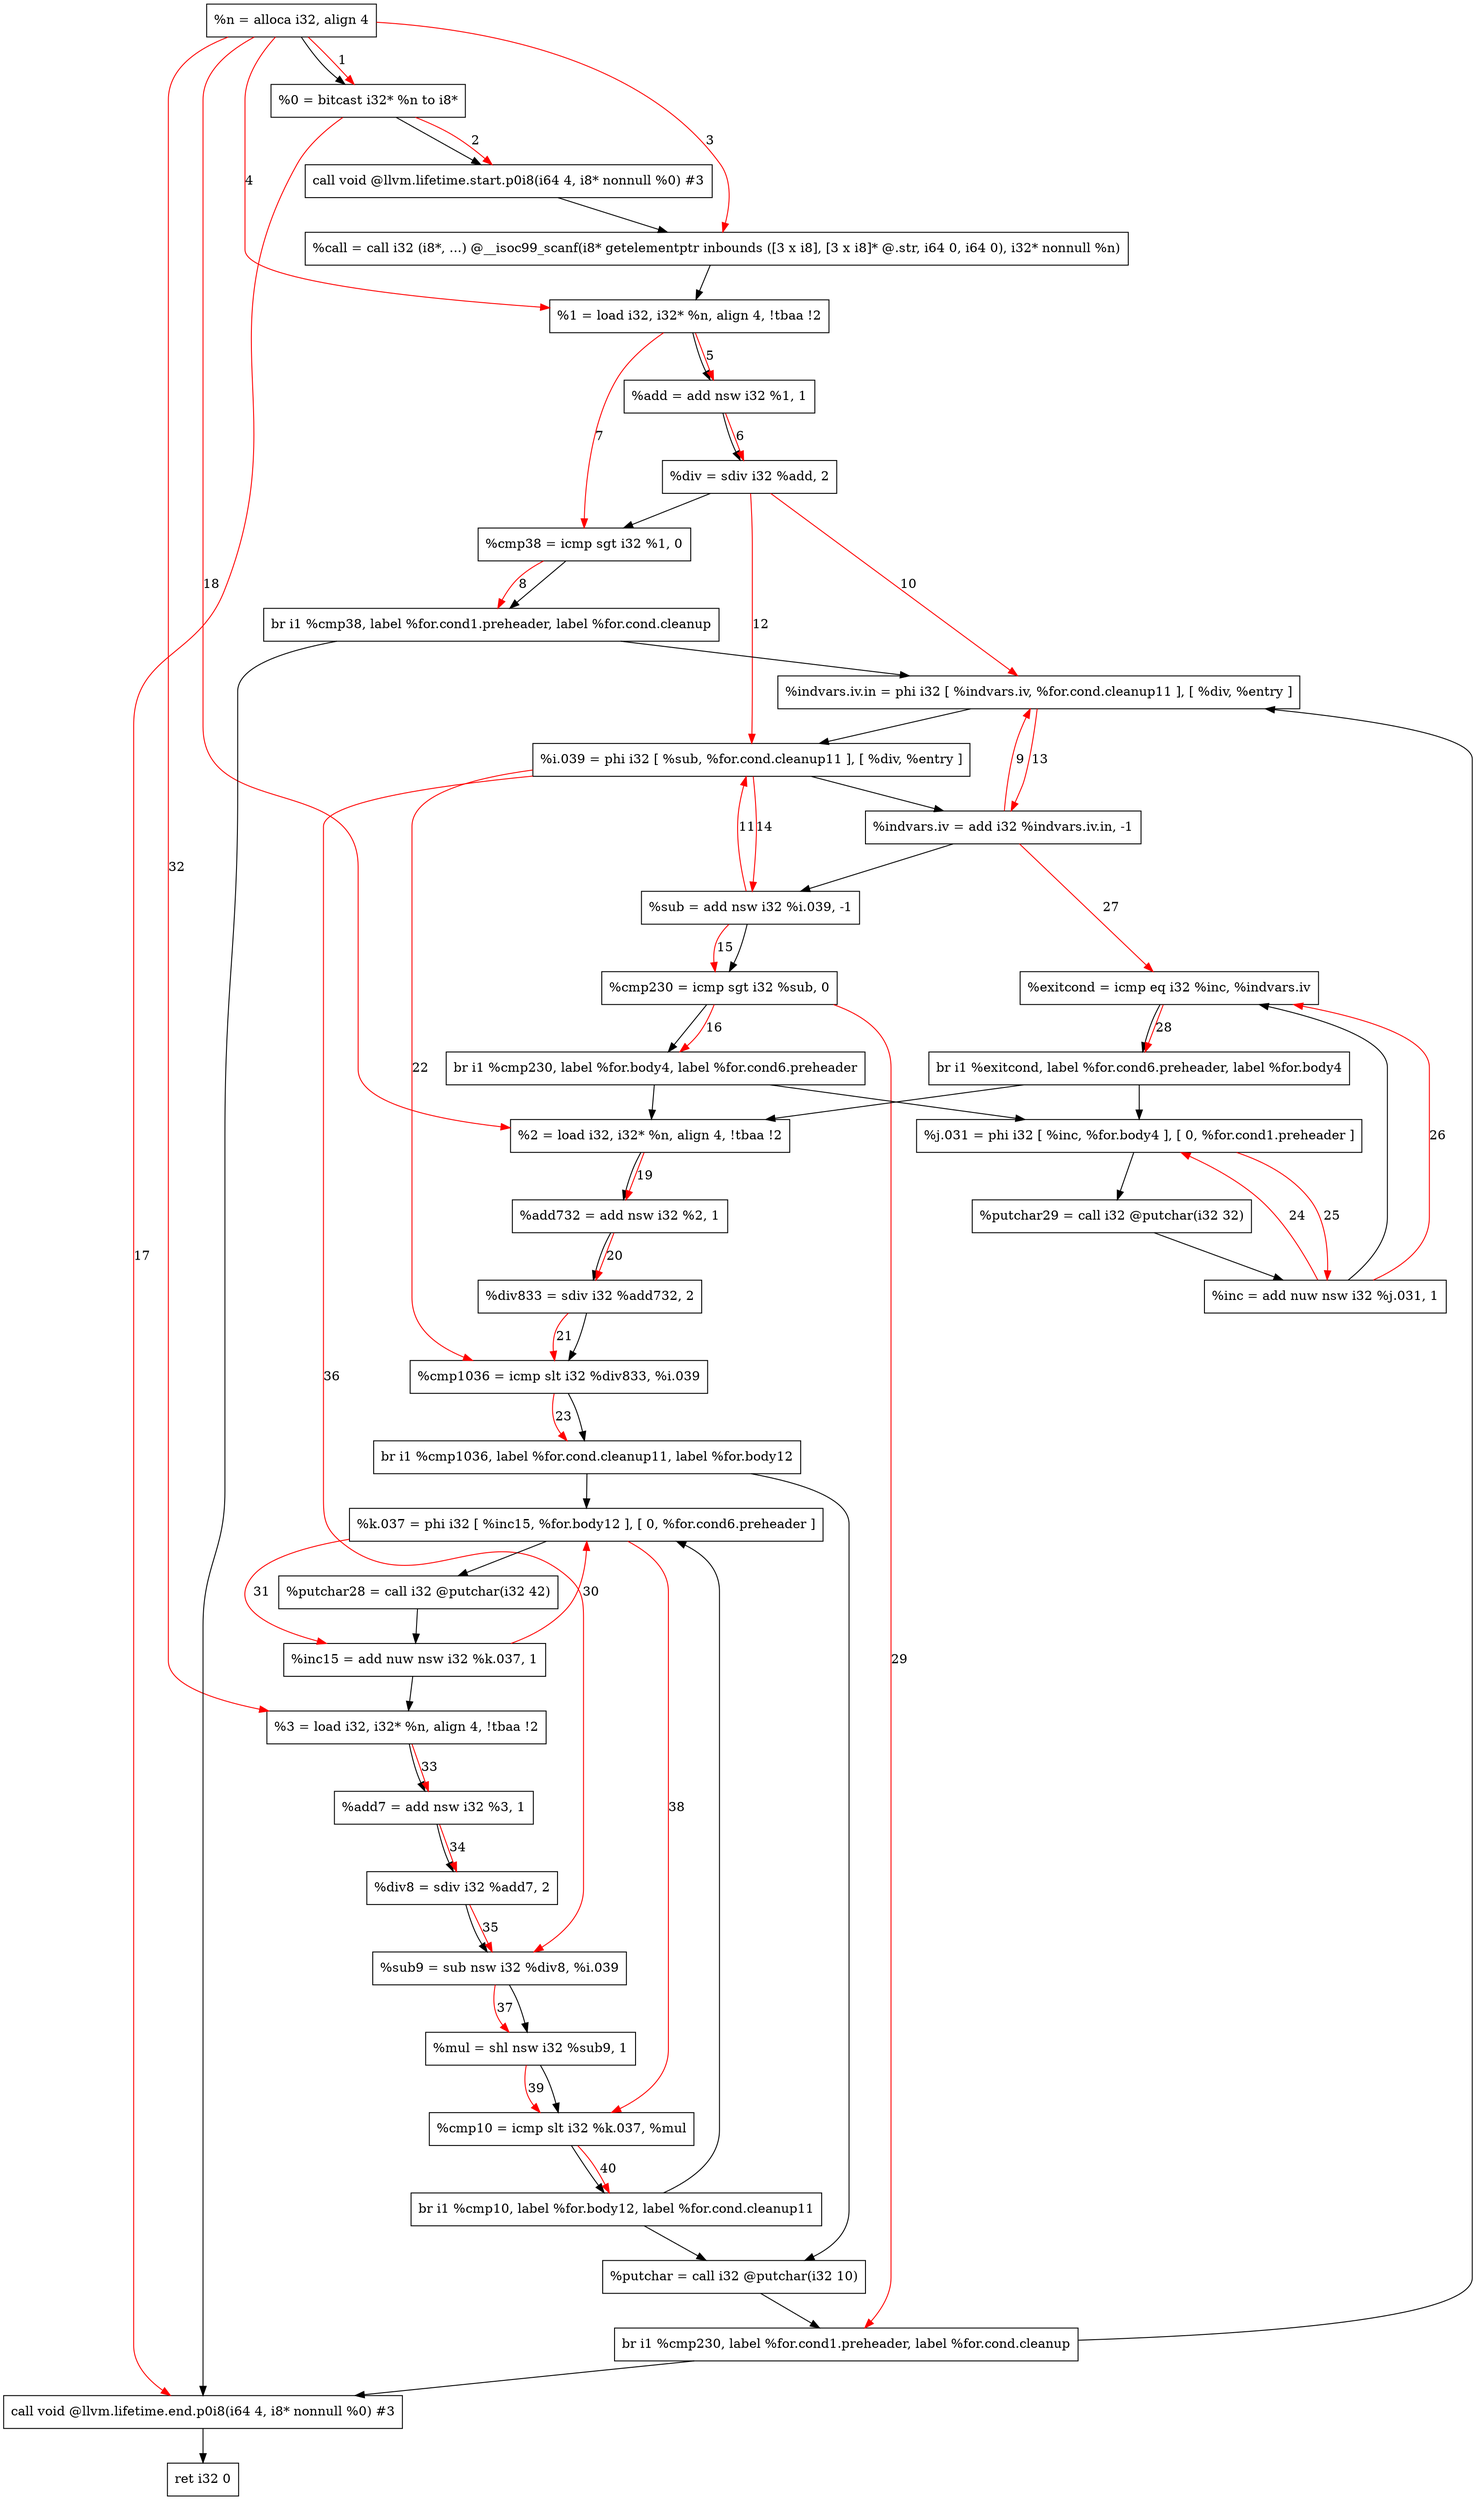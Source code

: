 digraph "CDFG for'func' function" {
	Node0x55b9ebf3d828[shape=record, label="  %n = alloca i32, align 4"]
	Node0x55b9ebf3dee8[shape=record, label="  %0 = bitcast i32* %n to i8*"]
	Node0x55b9ebf3e348[shape=record, label="  call void @llvm.lifetime.start.p0i8(i64 4, i8* nonnull %0) #3"]
	Node0x55b9ebf3e7a8[shape=record, label="  %call = call i32 (i8*, ...) @__isoc99_scanf(i8* getelementptr inbounds ([3 x i8], [3 x i8]* @.str, i64 0, i64 0), i32* nonnull %n)"]
	Node0x55b9ebf3e868[shape=record, label="  %1 = load i32, i32* %n, align 4, !tbaa !2"]
	Node0x55b9ebf3f7b0[shape=record, label="  %add = add nsw i32 %1, 1"]
	Node0x55b9ebf3f850[shape=record, label="  %div = sdiv i32 %add, 2"]
	Node0x55b9ebf3f910[shape=record, label="  %cmp38 = icmp sgt i32 %1, 0"]
	Node0x55b9ebed3348[shape=record, label="  br i1 %cmp38, label %for.cond1.preheader, label %for.cond.cleanup"]
	Node0x55b9ebf3fd18[shape=record, label="  %indvars.iv.in = phi i32 [ %indvars.iv, %for.cond.cleanup11 ], [ %div, %entry ]"]
	Node0x55b9ebf3fec8[shape=record, label="  %i.039 = phi i32 [ %sub, %for.cond.cleanup11 ], [ %div, %entry ]"]
	Node0x55b9ebf3ffb0[shape=record, label="  %indvars.iv = add i32 %indvars.iv.in, -1"]
	Node0x55b9ebf40020[shape=record, label="  %sub = add nsw i32 %i.039, -1"]
	Node0x55b9ebf40230[shape=record, label="  %cmp230 = icmp sgt i32 %sub, 0"]
	Node0x55b9ebed3468[shape=record, label="  br i1 %cmp230, label %for.body4, label %for.cond6.preheader"]
	Node0x55b9ebf40438[shape=record, label="  call void @llvm.lifetime.end.p0i8(i64 4, i8* nonnull %0) #3"]
	Node0x55b9ebf404f8[shape=record, label="  ret i32 0"]
	Node0x55b9ebf3fa38[shape=record, label="  %2 = load i32, i32* %n, align 4, !tbaa !2"]
	Node0x55b9ebf40b80[shape=record, label="  %add732 = add nsw i32 %2, 1"]
	Node0x55b9ebf40bf0[shape=record, label="  %div833 = sdiv i32 %add732, 2"]
	Node0x55b9ebf40c60[shape=record, label="  %cmp1036 = icmp slt i32 %div833, %i.039"]
	Node0x55b9ebf40df8[shape=record, label="  br i1 %cmp1036, label %for.cond.cleanup11, label %for.body12"]
	Node0x55b9ebf40e98[shape=record, label="  %j.031 = phi i32 [ %inc, %for.body4 ], [ 0, %for.cond1.preheader ]"]
	Node0x55b9ebf41090[shape=record, label="  %putchar29 = call i32 @putchar(i32 32)"]
	Node0x55b9ebf41190[shape=record, label="  %inc = add nuw nsw i32 %j.031, 1"]
	Node0x55b9ebf41200[shape=record, label="  %exitcond = icmp eq i32 %inc, %indvars.iv"]
	Node0x55b9ebf412e8[shape=record, label="  br i1 %exitcond, label %for.cond6.preheader, label %for.body4"]
	Node0x55b9ebf41360[shape=record, label="  %putchar = call i32 @putchar(i32 10)"]
	Node0x55b9ebf417c8[shape=record, label="  br i1 %cmp230, label %for.cond1.preheader, label %for.cond.cleanup"]
	Node0x55b9ebf41838[shape=record, label="  %k.037 = phi i32 [ %inc15, %for.body12 ], [ 0, %for.cond6.preheader ]"]
	Node0x55b9ebf41940[shape=record, label="  %putchar28 = call i32 @putchar(i32 42)"]
	Node0x55b9ebf41a10[shape=record, label="  %inc15 = add nuw nsw i32 %k.037, 1"]
	Node0x55b9ebf40d68[shape=record, label="  %3 = load i32, i32* %n, align 4, !tbaa !2"]
	Node0x55b9ebf41a80[shape=record, label="  %add7 = add nsw i32 %3, 1"]
	Node0x55b9ebf41af0[shape=record, label="  %div8 = sdiv i32 %add7, 2"]
	Node0x55b9ebf41b80[shape=record, label="  %sub9 = sub nsw i32 %div8, %i.039"]
	Node0x55b9ebf41c10[shape=record, label="  %mul = shl nsw i32 %sub9, 1"]
	Node0x55b9ebf41ca0[shape=record, label="  %cmp10 = icmp slt i32 %k.037, %mul"]
	Node0x55b9ebf41d78[shape=record, label="  br i1 %cmp10, label %for.body12, label %for.cond.cleanup11"]
	Node0x55b9ebf3d828 -> Node0x55b9ebf3dee8
	Node0x55b9ebf3dee8 -> Node0x55b9ebf3e348
	Node0x55b9ebf3e348 -> Node0x55b9ebf3e7a8
	Node0x55b9ebf3e7a8 -> Node0x55b9ebf3e868
	Node0x55b9ebf3e868 -> Node0x55b9ebf3f7b0
	Node0x55b9ebf3f7b0 -> Node0x55b9ebf3f850
	Node0x55b9ebf3f850 -> Node0x55b9ebf3f910
	Node0x55b9ebf3f910 -> Node0x55b9ebed3348
	Node0x55b9ebed3348 -> Node0x55b9ebf3fd18
	Node0x55b9ebed3348 -> Node0x55b9ebf40438
	Node0x55b9ebf3fd18 -> Node0x55b9ebf3fec8
	Node0x55b9ebf3fec8 -> Node0x55b9ebf3ffb0
	Node0x55b9ebf3ffb0 -> Node0x55b9ebf40020
	Node0x55b9ebf40020 -> Node0x55b9ebf40230
	Node0x55b9ebf40230 -> Node0x55b9ebed3468
	Node0x55b9ebed3468 -> Node0x55b9ebf40e98
	Node0x55b9ebed3468 -> Node0x55b9ebf3fa38
	Node0x55b9ebf40438 -> Node0x55b9ebf404f8
	Node0x55b9ebf3fa38 -> Node0x55b9ebf40b80
	Node0x55b9ebf40b80 -> Node0x55b9ebf40bf0
	Node0x55b9ebf40bf0 -> Node0x55b9ebf40c60
	Node0x55b9ebf40c60 -> Node0x55b9ebf40df8
	Node0x55b9ebf40df8 -> Node0x55b9ebf41360
	Node0x55b9ebf40df8 -> Node0x55b9ebf41838
	Node0x55b9ebf40e98 -> Node0x55b9ebf41090
	Node0x55b9ebf41090 -> Node0x55b9ebf41190
	Node0x55b9ebf41190 -> Node0x55b9ebf41200
	Node0x55b9ebf41200 -> Node0x55b9ebf412e8
	Node0x55b9ebf412e8 -> Node0x55b9ebf3fa38
	Node0x55b9ebf412e8 -> Node0x55b9ebf40e98
	Node0x55b9ebf41360 -> Node0x55b9ebf417c8
	Node0x55b9ebf417c8 -> Node0x55b9ebf3fd18
	Node0x55b9ebf417c8 -> Node0x55b9ebf40438
	Node0x55b9ebf41838 -> Node0x55b9ebf41940
	Node0x55b9ebf41940 -> Node0x55b9ebf41a10
	Node0x55b9ebf41a10 -> Node0x55b9ebf40d68
	Node0x55b9ebf40d68 -> Node0x55b9ebf41a80
	Node0x55b9ebf41a80 -> Node0x55b9ebf41af0
	Node0x55b9ebf41af0 -> Node0x55b9ebf41b80
	Node0x55b9ebf41b80 -> Node0x55b9ebf41c10
	Node0x55b9ebf41c10 -> Node0x55b9ebf41ca0
	Node0x55b9ebf41ca0 -> Node0x55b9ebf41d78
	Node0x55b9ebf41d78 -> Node0x55b9ebf41838
	Node0x55b9ebf41d78 -> Node0x55b9ebf41360
edge [color=red]
	Node0x55b9ebf3d828 -> Node0x55b9ebf3dee8[label="1"]
	Node0x55b9ebf3dee8 -> Node0x55b9ebf3e348[label="2"]
	Node0x55b9ebf3d828 -> Node0x55b9ebf3e7a8[label="3"]
	Node0x55b9ebf3d828 -> Node0x55b9ebf3e868[label="4"]
	Node0x55b9ebf3e868 -> Node0x55b9ebf3f7b0[label="5"]
	Node0x55b9ebf3f7b0 -> Node0x55b9ebf3f850[label="6"]
	Node0x55b9ebf3e868 -> Node0x55b9ebf3f910[label="7"]
	Node0x55b9ebf3f910 -> Node0x55b9ebed3348[label="8"]
	Node0x55b9ebf3ffb0 -> Node0x55b9ebf3fd18[label="9"]
	Node0x55b9ebf3f850 -> Node0x55b9ebf3fd18[label="10"]
	Node0x55b9ebf40020 -> Node0x55b9ebf3fec8[label="11"]
	Node0x55b9ebf3f850 -> Node0x55b9ebf3fec8[label="12"]
	Node0x55b9ebf3fd18 -> Node0x55b9ebf3ffb0[label="13"]
	Node0x55b9ebf3fec8 -> Node0x55b9ebf40020[label="14"]
	Node0x55b9ebf40020 -> Node0x55b9ebf40230[label="15"]
	Node0x55b9ebf40230 -> Node0x55b9ebed3468[label="16"]
	Node0x55b9ebf3dee8 -> Node0x55b9ebf40438[label="17"]
	Node0x55b9ebf3d828 -> Node0x55b9ebf3fa38[label="18"]
	Node0x55b9ebf3fa38 -> Node0x55b9ebf40b80[label="19"]
	Node0x55b9ebf40b80 -> Node0x55b9ebf40bf0[label="20"]
	Node0x55b9ebf40bf0 -> Node0x55b9ebf40c60[label="21"]
	Node0x55b9ebf3fec8 -> Node0x55b9ebf40c60[label="22"]
	Node0x55b9ebf40c60 -> Node0x55b9ebf40df8[label="23"]
	Node0x55b9ebf41190 -> Node0x55b9ebf40e98[label="24"]
	Node0x55b9ebf40e98 -> Node0x55b9ebf41190[label="25"]
	Node0x55b9ebf41190 -> Node0x55b9ebf41200[label="26"]
	Node0x55b9ebf3ffb0 -> Node0x55b9ebf41200[label="27"]
	Node0x55b9ebf41200 -> Node0x55b9ebf412e8[label="28"]
	Node0x55b9ebf40230 -> Node0x55b9ebf417c8[label="29"]
	Node0x55b9ebf41a10 -> Node0x55b9ebf41838[label="30"]
	Node0x55b9ebf41838 -> Node0x55b9ebf41a10[label="31"]
	Node0x55b9ebf3d828 -> Node0x55b9ebf40d68[label="32"]
	Node0x55b9ebf40d68 -> Node0x55b9ebf41a80[label="33"]
	Node0x55b9ebf41a80 -> Node0x55b9ebf41af0[label="34"]
	Node0x55b9ebf41af0 -> Node0x55b9ebf41b80[label="35"]
	Node0x55b9ebf3fec8 -> Node0x55b9ebf41b80[label="36"]
	Node0x55b9ebf41b80 -> Node0x55b9ebf41c10[label="37"]
	Node0x55b9ebf41838 -> Node0x55b9ebf41ca0[label="38"]
	Node0x55b9ebf41c10 -> Node0x55b9ebf41ca0[label="39"]
	Node0x55b9ebf41ca0 -> Node0x55b9ebf41d78[label="40"]
}
